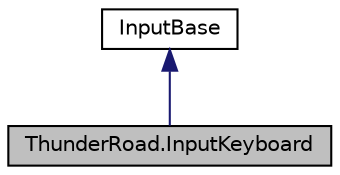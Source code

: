 digraph "ThunderRoad.InputKeyboard"
{
 // LATEX_PDF_SIZE
  edge [fontname="Helvetica",fontsize="10",labelfontname="Helvetica",labelfontsize="10"];
  node [fontname="Helvetica",fontsize="10",shape=record];
  Node1 [label="ThunderRoad.InputKeyboard",height=0.2,width=0.4,color="black", fillcolor="grey75", style="filled", fontcolor="black",tooltip="Class InputKeyboard. Implements the ThunderRoad.InputBase"];
  Node2 -> Node1 [dir="back",color="midnightblue",fontsize="10",style="solid",fontname="Helvetica"];
  Node2 [label="InputBase",height=0.2,width=0.4,color="black", fillcolor="white", style="filled",URL="$class_thunder_road_1_1_input_base.html",tooltip="Class InputBase."];
}
